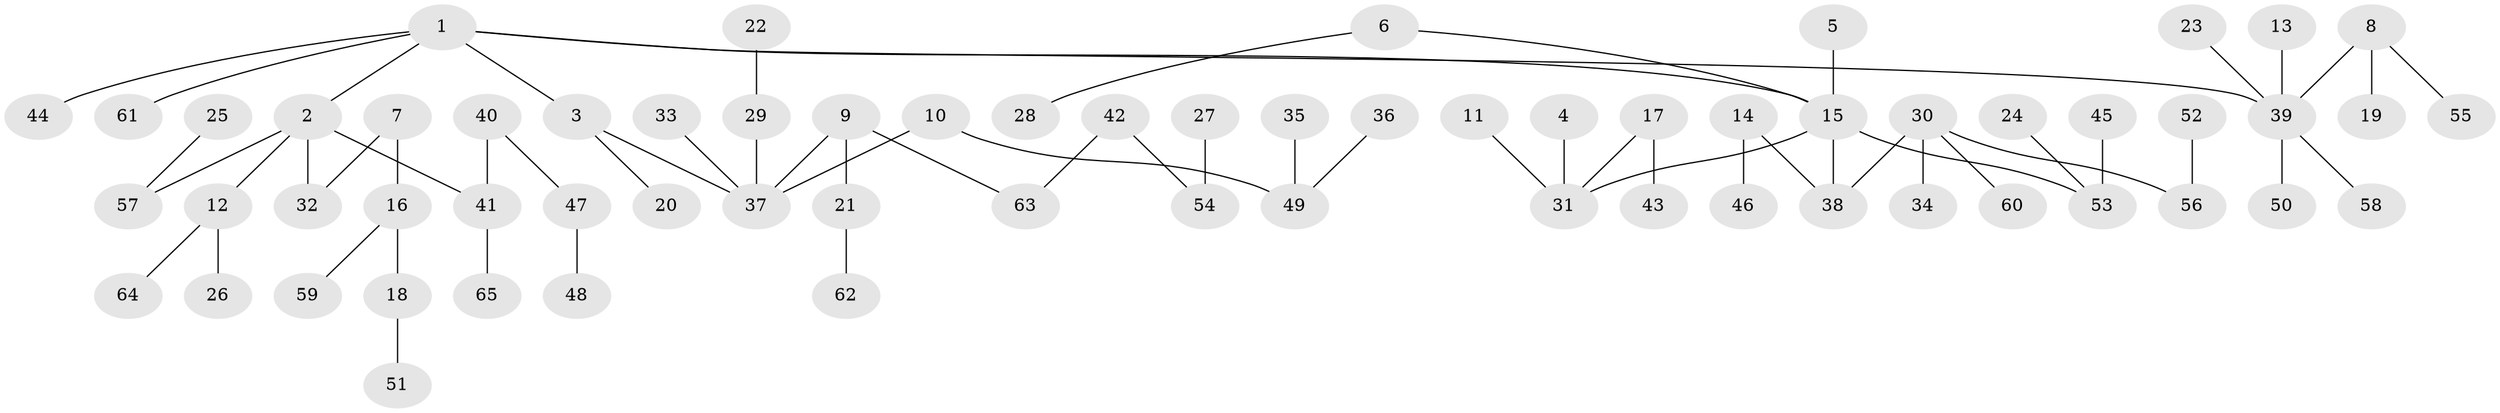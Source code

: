 // original degree distribution, {7: 0.009345794392523364, 6: 0.028037383177570093, 5: 0.018691588785046728, 3: 0.12149532710280374, 2: 0.27102803738317754, 1: 0.48598130841121495, 4: 0.06542056074766354}
// Generated by graph-tools (version 1.1) at 2025/37/03/04/25 23:37:23]
// undirected, 65 vertices, 64 edges
graph export_dot {
  node [color=gray90,style=filled];
  1;
  2;
  3;
  4;
  5;
  6;
  7;
  8;
  9;
  10;
  11;
  12;
  13;
  14;
  15;
  16;
  17;
  18;
  19;
  20;
  21;
  22;
  23;
  24;
  25;
  26;
  27;
  28;
  29;
  30;
  31;
  32;
  33;
  34;
  35;
  36;
  37;
  38;
  39;
  40;
  41;
  42;
  43;
  44;
  45;
  46;
  47;
  48;
  49;
  50;
  51;
  52;
  53;
  54;
  55;
  56;
  57;
  58;
  59;
  60;
  61;
  62;
  63;
  64;
  65;
  1 -- 2 [weight=1.0];
  1 -- 3 [weight=1.0];
  1 -- 15 [weight=1.0];
  1 -- 39 [weight=1.0];
  1 -- 44 [weight=1.0];
  1 -- 61 [weight=1.0];
  2 -- 12 [weight=1.0];
  2 -- 32 [weight=1.0];
  2 -- 41 [weight=1.0];
  2 -- 57 [weight=1.0];
  3 -- 20 [weight=1.0];
  3 -- 37 [weight=1.0];
  4 -- 31 [weight=1.0];
  5 -- 15 [weight=1.0];
  6 -- 15 [weight=1.0];
  6 -- 28 [weight=1.0];
  7 -- 16 [weight=1.0];
  7 -- 32 [weight=1.0];
  8 -- 19 [weight=1.0];
  8 -- 39 [weight=1.0];
  8 -- 55 [weight=1.0];
  9 -- 21 [weight=1.0];
  9 -- 37 [weight=1.0];
  9 -- 63 [weight=1.0];
  10 -- 37 [weight=1.0];
  10 -- 49 [weight=1.0];
  11 -- 31 [weight=1.0];
  12 -- 26 [weight=1.0];
  12 -- 64 [weight=1.0];
  13 -- 39 [weight=1.0];
  14 -- 38 [weight=1.0];
  14 -- 46 [weight=1.0];
  15 -- 31 [weight=1.0];
  15 -- 38 [weight=1.0];
  15 -- 53 [weight=1.0];
  16 -- 18 [weight=1.0];
  16 -- 59 [weight=1.0];
  17 -- 31 [weight=1.0];
  17 -- 43 [weight=1.0];
  18 -- 51 [weight=1.0];
  21 -- 62 [weight=1.0];
  22 -- 29 [weight=1.0];
  23 -- 39 [weight=1.0];
  24 -- 53 [weight=1.0];
  25 -- 57 [weight=1.0];
  27 -- 54 [weight=1.0];
  29 -- 37 [weight=1.0];
  30 -- 34 [weight=1.0];
  30 -- 38 [weight=1.0];
  30 -- 56 [weight=1.0];
  30 -- 60 [weight=1.0];
  33 -- 37 [weight=1.0];
  35 -- 49 [weight=1.0];
  36 -- 49 [weight=1.0];
  39 -- 50 [weight=1.0];
  39 -- 58 [weight=1.0];
  40 -- 41 [weight=1.0];
  40 -- 47 [weight=1.0];
  41 -- 65 [weight=1.0];
  42 -- 54 [weight=1.0];
  42 -- 63 [weight=1.0];
  45 -- 53 [weight=1.0];
  47 -- 48 [weight=1.0];
  52 -- 56 [weight=1.0];
}
